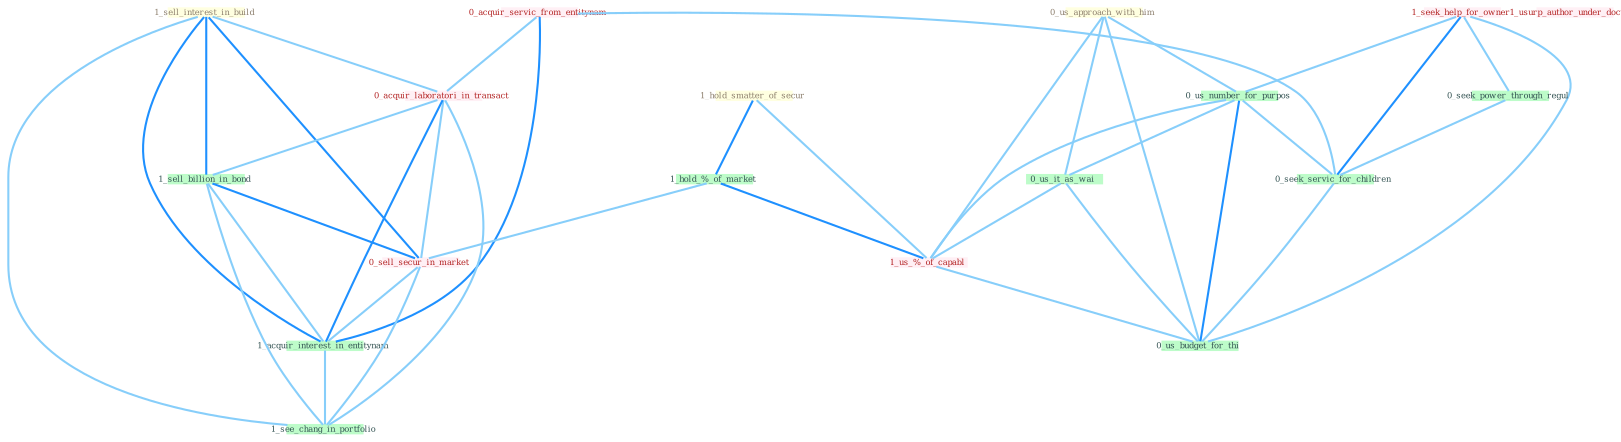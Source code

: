 Graph G{ 
    node
    [shape=polygon,style=filled,width=.5,height=.06,color="#BDFCC9",fixedsize=true,fontsize=4,
    fontcolor="#2f4f4f"];
    {node
    [color="#ffffe0", fontcolor="#8b7d6b"] "1_sell_interest_in_build " "1_hold_smatter_of_secur " "0_us_approach_with_him "}
{node [color="#fff0f5", fontcolor="#b22222"] "1_seek_help_for_owner " "0_acquir_servic_from_entitynam " "0_acquir_laboratori_in_transact " "1_usurp_author_under_doctrin " "1_us_%_of_capabl " "0_sell_secur_in_market "}
edge [color="#B0E2FF"];

	"1_sell_interest_in_build " -- "0_acquir_laboratori_in_transact " [w="1", color="#87cefa" ];
	"1_sell_interest_in_build " -- "1_sell_billion_in_bond " [w="2", color="#1e90ff" , len=0.8];
	"1_sell_interest_in_build " -- "0_sell_secur_in_market " [w="2", color="#1e90ff" , len=0.8];
	"1_sell_interest_in_build " -- "1_acquir_interest_in_entitynam " [w="2", color="#1e90ff" , len=0.8];
	"1_sell_interest_in_build " -- "1_see_chang_in_portfolio " [w="1", color="#87cefa" ];
	"1_hold_smatter_of_secur " -- "1_hold_%_of_market " [w="2", color="#1e90ff" , len=0.8];
	"1_hold_smatter_of_secur " -- "1_us_%_of_capabl " [w="1", color="#87cefa" ];
	"0_us_approach_with_him " -- "0_us_number_for_purpos " [w="1", color="#87cefa" ];
	"0_us_approach_with_him " -- "0_us_it_as_wai " [w="1", color="#87cefa" ];
	"0_us_approach_with_him " -- "1_us_%_of_capabl " [w="1", color="#87cefa" ];
	"0_us_approach_with_him " -- "0_us_budget_for_thi " [w="1", color="#87cefa" ];
	"1_seek_help_for_owner " -- "0_seek_power_through_regul " [w="1", color="#87cefa" ];
	"1_seek_help_for_owner " -- "0_us_number_for_purpos " [w="1", color="#87cefa" ];
	"1_seek_help_for_owner " -- "0_seek_servic_for_children " [w="2", color="#1e90ff" , len=0.8];
	"1_seek_help_for_owner " -- "0_us_budget_for_thi " [w="1", color="#87cefa" ];
	"0_acquir_servic_from_entitynam " -- "0_acquir_laboratori_in_transact " [w="1", color="#87cefa" ];
	"0_acquir_servic_from_entitynam " -- "1_acquir_interest_in_entitynam " [w="2", color="#1e90ff" , len=0.8];
	"0_acquir_servic_from_entitynam " -- "0_seek_servic_for_children " [w="1", color="#87cefa" ];
	"1_hold_%_of_market " -- "1_us_%_of_capabl " [w="2", color="#1e90ff" , len=0.8];
	"1_hold_%_of_market " -- "0_sell_secur_in_market " [w="1", color="#87cefa" ];
	"0_seek_power_through_regul " -- "0_seek_servic_for_children " [w="1", color="#87cefa" ];
	"0_us_number_for_purpos " -- "0_us_it_as_wai " [w="1", color="#87cefa" ];
	"0_us_number_for_purpos " -- "1_us_%_of_capabl " [w="1", color="#87cefa" ];
	"0_us_number_for_purpos " -- "0_seek_servic_for_children " [w="1", color="#87cefa" ];
	"0_us_number_for_purpos " -- "0_us_budget_for_thi " [w="2", color="#1e90ff" , len=0.8];
	"0_acquir_laboratori_in_transact " -- "1_sell_billion_in_bond " [w="1", color="#87cefa" ];
	"0_acquir_laboratori_in_transact " -- "0_sell_secur_in_market " [w="1", color="#87cefa" ];
	"0_acquir_laboratori_in_transact " -- "1_acquir_interest_in_entitynam " [w="2", color="#1e90ff" , len=0.8];
	"0_acquir_laboratori_in_transact " -- "1_see_chang_in_portfolio " [w="1", color="#87cefa" ];
	"1_sell_billion_in_bond " -- "0_sell_secur_in_market " [w="2", color="#1e90ff" , len=0.8];
	"1_sell_billion_in_bond " -- "1_acquir_interest_in_entitynam " [w="1", color="#87cefa" ];
	"1_sell_billion_in_bond " -- "1_see_chang_in_portfolio " [w="1", color="#87cefa" ];
	"0_us_it_as_wai " -- "1_us_%_of_capabl " [w="1", color="#87cefa" ];
	"0_us_it_as_wai " -- "0_us_budget_for_thi " [w="1", color="#87cefa" ];
	"1_us_%_of_capabl " -- "0_us_budget_for_thi " [w="1", color="#87cefa" ];
	"0_sell_secur_in_market " -- "1_acquir_interest_in_entitynam " [w="1", color="#87cefa" ];
	"0_sell_secur_in_market " -- "1_see_chang_in_portfolio " [w="1", color="#87cefa" ];
	"1_acquir_interest_in_entitynam " -- "1_see_chang_in_portfolio " [w="1", color="#87cefa" ];
	"0_seek_servic_for_children " -- "0_us_budget_for_thi " [w="1", color="#87cefa" ];
}